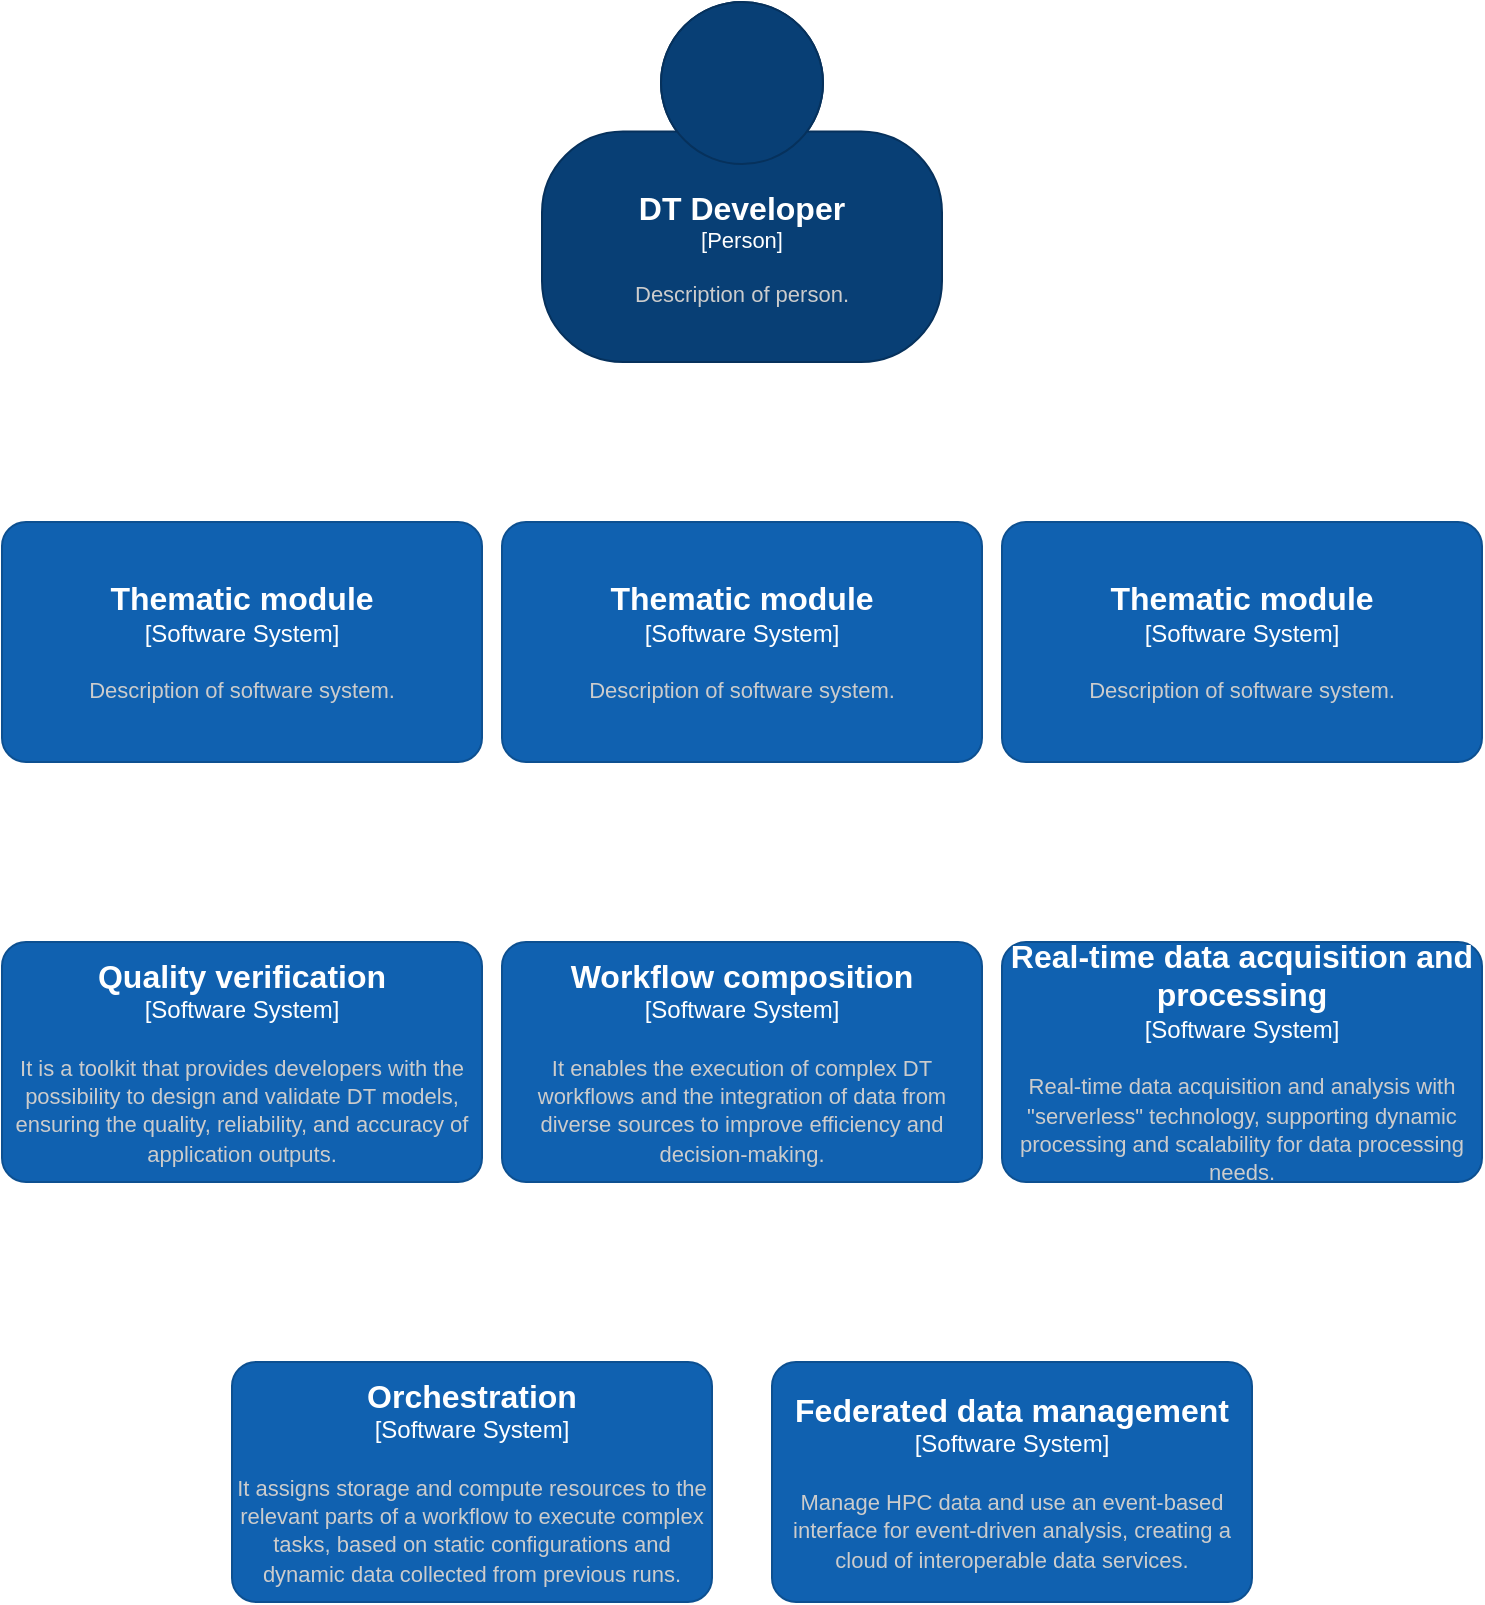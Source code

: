<mxfile pages="2">
    <diagram name="Proposal" id="mxJO1-o-9jQmz9m5Yl7F">
        <mxGraphModel dx="1031" dy="743" grid="1" gridSize="10" guides="1" tooltips="1" connect="1" arrows="1" fold="1" page="1" pageScale="1" pageWidth="850" pageHeight="1100" math="0" shadow="0">
            <root>
                <mxCell id="0"/>
                <mxCell id="1" parent="0"/>
                <object placeholders="1" c4Name="Thematic module" c4Type="Software System" c4Description="Description of software system." label="&lt;font style=&quot;font-size: 16px&quot;&gt;&lt;b&gt;%c4Name%&lt;/b&gt;&lt;/font&gt;&lt;div&gt;[%c4Type%]&lt;/div&gt;&lt;br&gt;&lt;div&gt;&lt;font style=&quot;font-size: 11px&quot;&gt;&lt;font color=&quot;#cccccc&quot;&gt;%c4Description%&lt;/font&gt;&lt;/div&gt;" id="hbLvOvz2ikI_T-p2YJwJ-1">
                    <mxCell style="rounded=1;whiteSpace=wrap;html=1;labelBackgroundColor=none;fillColor=#1061B0;fontColor=#ffffff;align=center;arcSize=10;strokeColor=#0D5091;metaEdit=1;resizable=0;points=[[0.25,0,0],[0.5,0,0],[0.75,0,0],[1,0.25,0],[1,0.5,0],[1,0.75,0],[0.75,1,0],[0.5,1,0],[0.25,1,0],[0,0.75,0],[0,0.5,0],[0,0.25,0]];" parent="1" vertex="1">
                        <mxGeometry x="55" y="280" width="240" height="120" as="geometry"/>
                    </mxCell>
                </object>
                <object placeholders="1" c4Name="Thematic module" c4Type="Software System" c4Description="Description of software system." label="&lt;font style=&quot;font-size: 16px&quot;&gt;&lt;b&gt;%c4Name%&lt;/b&gt;&lt;/font&gt;&lt;div&gt;[%c4Type%]&lt;/div&gt;&lt;br&gt;&lt;div&gt;&lt;font style=&quot;font-size: 11px&quot;&gt;&lt;font color=&quot;#cccccc&quot;&gt;%c4Description%&lt;/font&gt;&lt;/div&gt;" id="hbLvOvz2ikI_T-p2YJwJ-2">
                    <mxCell style="rounded=1;whiteSpace=wrap;html=1;labelBackgroundColor=none;fillColor=#1061B0;fontColor=#ffffff;align=center;arcSize=10;strokeColor=#0D5091;metaEdit=1;resizable=0;points=[[0.25,0,0],[0.5,0,0],[0.75,0,0],[1,0.25,0],[1,0.5,0],[1,0.75,0],[0.75,1,0],[0.5,1,0],[0.25,1,0],[0,0.75,0],[0,0.5,0],[0,0.25,0]];" parent="1" vertex="1">
                        <mxGeometry x="305" y="280" width="240" height="120" as="geometry"/>
                    </mxCell>
                </object>
                <object placeholders="1" c4Name="Thematic module" c4Type="Software System" c4Description="Description of software system." label="&lt;font style=&quot;font-size: 16px&quot;&gt;&lt;b&gt;%c4Name%&lt;/b&gt;&lt;/font&gt;&lt;div&gt;[%c4Type%]&lt;/div&gt;&lt;br&gt;&lt;div&gt;&lt;font style=&quot;font-size: 11px&quot;&gt;&lt;font color=&quot;#cccccc&quot;&gt;%c4Description%&lt;/font&gt;&lt;/div&gt;" id="hbLvOvz2ikI_T-p2YJwJ-3">
                    <mxCell style="rounded=1;whiteSpace=wrap;html=1;labelBackgroundColor=none;fillColor=#1061B0;fontColor=#ffffff;align=center;arcSize=10;strokeColor=#0D5091;metaEdit=1;resizable=0;points=[[0.25,0,0],[0.5,0,0],[0.75,0,0],[1,0.25,0],[1,0.5,0],[1,0.75,0],[0.75,1,0],[0.5,1,0],[0.25,1,0],[0,0.75,0],[0,0.5,0],[0,0.25,0]];" parent="1" vertex="1">
                        <mxGeometry x="555" y="280" width="240" height="120" as="geometry"/>
                    </mxCell>
                </object>
                <object placeholders="1" c4Name="DT Developer" c4Type="Person" c4Description="Description of person." label="&lt;font style=&quot;font-size: 16px&quot;&gt;&lt;b&gt;%c4Name%&lt;/b&gt;&lt;/font&gt;&lt;div&gt;[%c4Type%]&lt;/div&gt;&lt;br&gt;&lt;div&gt;&lt;font style=&quot;font-size: 11px&quot;&gt;&lt;font color=&quot;#cccccc&quot;&gt;%c4Description%&lt;/font&gt;&lt;/div&gt;" id="hbLvOvz2ikI_T-p2YJwJ-4">
                    <mxCell style="html=1;fontSize=11;dashed=0;whiteSpace=wrap;fillColor=#083F75;strokeColor=#06315C;fontColor=#ffffff;shape=mxgraph.c4.person2;align=center;metaEdit=1;points=[[0.5,0,0],[1,0.5,0],[1,0.75,0],[0.75,1,0],[0.5,1,0],[0.25,1,0],[0,0.75,0],[0,0.5,0]];resizable=0;" parent="1" vertex="1">
                        <mxGeometry x="325" y="20" width="200" height="180" as="geometry"/>
                    </mxCell>
                </object>
                <object placeholders="1" c4Name="Quality verification" c4Type="Software System" c4Description="It is a toolkit that provides developers with the possibility to design and validate DT models, ensuring the quality, reliability, and accuracy of application outputs." label="&lt;font style=&quot;font-size: 16px&quot;&gt;&lt;b&gt;%c4Name%&lt;/b&gt;&lt;/font&gt;&lt;div&gt;[%c4Type%]&lt;/div&gt;&lt;br&gt;&lt;div&gt;&lt;font style=&quot;font-size: 11px&quot;&gt;&lt;font color=&quot;#cccccc&quot;&gt;%c4Description%&lt;/font&gt;&lt;/div&gt;" id="hbLvOvz2ikI_T-p2YJwJ-5">
                    <mxCell style="rounded=1;whiteSpace=wrap;html=1;labelBackgroundColor=none;fillColor=#1061B0;fontColor=#ffffff;align=center;arcSize=10;strokeColor=#0D5091;metaEdit=1;resizable=0;points=[[0.25,0,0],[0.5,0,0],[0.75,0,0],[1,0.25,0],[1,0.5,0],[1,0.75,0],[0.75,1,0],[0.5,1,0],[0.25,1,0],[0,0.75,0],[0,0.5,0],[0,0.25,0]];" parent="1" vertex="1">
                        <mxGeometry x="55" y="490" width="240" height="120" as="geometry"/>
                    </mxCell>
                </object>
                <object placeholders="1" c4Name="Workflow composition" c4Type="Software System" c4Description="It enables the execution of complex DT workflows and the integration of data from diverse sources to improve efficiency and decision-making." label="&lt;font style=&quot;font-size: 16px&quot;&gt;&lt;b&gt;%c4Name%&lt;/b&gt;&lt;/font&gt;&lt;div&gt;[%c4Type%]&lt;/div&gt;&lt;br&gt;&lt;div&gt;&lt;font style=&quot;font-size: 11px&quot;&gt;&lt;font color=&quot;#cccccc&quot;&gt;%c4Description%&lt;/font&gt;&lt;/div&gt;" id="hbLvOvz2ikI_T-p2YJwJ-6">
                    <mxCell style="rounded=1;whiteSpace=wrap;html=1;labelBackgroundColor=none;fillColor=#1061B0;fontColor=#ffffff;align=center;arcSize=10;strokeColor=#0D5091;metaEdit=1;resizable=0;points=[[0.25,0,0],[0.5,0,0],[0.75,0,0],[1,0.25,0],[1,0.5,0],[1,0.75,0],[0.75,1,0],[0.5,1,0],[0.25,1,0],[0,0.75,0],[0,0.5,0],[0,0.25,0]];" parent="1" vertex="1">
                        <mxGeometry x="305" y="490" width="240" height="120" as="geometry"/>
                    </mxCell>
                </object>
                <object placeholders="1" c4Name="Real-time data acquisition and processing" c4Type="Software System" c4Description="Real-time data acquisition and analysis with &quot;serverless&quot; technology, supporting dynamic processing and scalability for data processing needs." label="&lt;font style=&quot;font-size: 16px&quot;&gt;&lt;b&gt;%c4Name%&lt;/b&gt;&lt;/font&gt;&lt;div&gt;[%c4Type%]&lt;/div&gt;&lt;br&gt;&lt;div&gt;&lt;font style=&quot;font-size: 11px&quot;&gt;&lt;font color=&quot;#cccccc&quot;&gt;%c4Description%&lt;/font&gt;&lt;/div&gt;" id="hbLvOvz2ikI_T-p2YJwJ-7">
                    <mxCell style="rounded=1;whiteSpace=wrap;html=1;labelBackgroundColor=none;fillColor=#1061B0;fontColor=#ffffff;align=center;arcSize=10;strokeColor=#0D5091;metaEdit=1;resizable=0;points=[[0.25,0,0],[0.5,0,0],[0.75,0,0],[1,0.25,0],[1,0.5,0],[1,0.75,0],[0.75,1,0],[0.5,1,0],[0.25,1,0],[0,0.75,0],[0,0.5,0],[0,0.25,0]];" parent="1" vertex="1">
                        <mxGeometry x="555" y="490" width="240" height="120" as="geometry"/>
                    </mxCell>
                </object>
                <object placeholders="1" c4Name="Orchestration" c4Type="Software System" c4Description="It assigns storage and compute resources to the relevant parts of a workflow to execute complex tasks, based on static configurations and dynamic data collected from previous runs." label="&lt;font style=&quot;font-size: 16px&quot;&gt;&lt;b&gt;%c4Name%&lt;/b&gt;&lt;/font&gt;&lt;div&gt;[%c4Type%]&lt;/div&gt;&lt;br&gt;&lt;div&gt;&lt;font style=&quot;font-size: 11px&quot;&gt;&lt;font color=&quot;#cccccc&quot;&gt;%c4Description%&lt;/font&gt;&lt;/div&gt;" id="hbLvOvz2ikI_T-p2YJwJ-8">
                    <mxCell style="rounded=1;whiteSpace=wrap;html=1;labelBackgroundColor=none;fillColor=#1061B0;fontColor=#ffffff;align=center;arcSize=10;strokeColor=#0D5091;metaEdit=1;resizable=0;points=[[0.25,0,0],[0.5,0,0],[0.75,0,0],[1,0.25,0],[1,0.5,0],[1,0.75,0],[0.75,1,0],[0.5,1,0],[0.25,1,0],[0,0.75,0],[0,0.5,0],[0,0.25,0]];" parent="1" vertex="1">
                        <mxGeometry x="170" y="700" width="240" height="120" as="geometry"/>
                    </mxCell>
                </object>
                <object placeholders="1" c4Name="Federated data management" c4Type="Software System" c4Description="Manage HPC data and use an event-based interface for event-driven analysis, creating a cloud of interoperable data services." label="&lt;font style=&quot;font-size: 16px&quot;&gt;&lt;b&gt;%c4Name%&lt;/b&gt;&lt;/font&gt;&lt;div&gt;[%c4Type%]&lt;/div&gt;&lt;br&gt;&lt;div&gt;&lt;font style=&quot;font-size: 11px&quot;&gt;&lt;font color=&quot;#cccccc&quot;&gt;%c4Description%&lt;/font&gt;&lt;/div&gt;" id="hbLvOvz2ikI_T-p2YJwJ-9">
                    <mxCell style="rounded=1;whiteSpace=wrap;html=1;labelBackgroundColor=none;fillColor=#1061B0;fontColor=#ffffff;align=center;arcSize=10;strokeColor=#0D5091;metaEdit=1;resizable=0;points=[[0.25,0,0],[0.5,0,0],[0.75,0,0],[1,0.25,0],[1,0.5,0],[1,0.75,0],[0.75,1,0],[0.5,1,0],[0.25,1,0],[0,0.75,0],[0,0.5,0],[0,0.25,0]];" parent="1" vertex="1">
                        <mxGeometry x="440" y="700" width="240" height="120" as="geometry"/>
                    </mxCell>
                </object>
            </root>
        </mxGraphModel>
    </diagram>
    <diagram id="oQgFgmrPN88YMwAy0_XD" name="System context">
        <mxGraphModel dx="1031" dy="743" grid="1" gridSize="10" guides="1" tooltips="1" connect="1" arrows="1" fold="1" page="1" pageScale="1" pageWidth="850" pageHeight="1100" math="0" shadow="0">
            <root>
                <mxCell id="0"/>
                <mxCell id="1" parent="0"/>
                <object placeholders="1" c4Name="Repository" c4Type="Software System" c4Description="Stores DT application" label="&lt;font style=&quot;font-size: 16px&quot;&gt;&lt;b&gt;%c4Name%&lt;/b&gt;&lt;/font&gt;&lt;div&gt;[%c4Type%]&lt;/div&gt;&lt;br&gt;&lt;div&gt;&lt;font style=&quot;font-size: 11px&quot;&gt;&lt;font color=&quot;#cccccc&quot;&gt;%c4Description%&lt;/font&gt;&lt;/div&gt;" id="rC5_4QgJjIePAQrwVBy_-1">
                    <mxCell style="rounded=1;whiteSpace=wrap;html=1;labelBackgroundColor=none;fillColor=#8C8496;fontColor=#ffffff;align=center;arcSize=10;strokeColor=#736782;metaEdit=1;resizable=0;points=[[0.25,0,0],[0.5,0,0],[0.75,0,0],[1,0.25,0],[1,0.5,0],[1,0.75,0],[0.75,1,0],[0.5,1,0],[0.25,1,0],[0,0.75,0],[0,0.5,0],[0,0.25,0]];" parent="1" vertex="1">
                        <mxGeometry x="160" y="110" width="240" height="120" as="geometry"/>
                    </mxCell>
                </object>
                <object placeholders="1" c4Name="Scientist" c4Type="Person" c4Description="Supports the research with domain-specific DTs. Interacts with &quot;living DTs&quot;" label="&lt;font style=&quot;font-size: 16px&quot;&gt;&lt;b&gt;%c4Name%&lt;/b&gt;&lt;/font&gt;&lt;div&gt;[%c4Type%]&lt;/div&gt;&lt;br&gt;&lt;div&gt;&lt;font style=&quot;font-size: 11px&quot;&gt;&lt;font color=&quot;#cccccc&quot;&gt;%c4Description%&lt;/font&gt;&lt;/div&gt;" id="rC5_4QgJjIePAQrwVBy_-2">
                    <mxCell style="html=1;fontSize=11;dashed=0;whiteSpace=wrap;fillColor=#083F75;strokeColor=#06315C;fontColor=#ffffff;shape=mxgraph.c4.person2;align=center;metaEdit=1;points=[[0.5,0,0],[1,0.5,0],[1,0.75,0],[0.75,1,0],[0.5,1,0],[0.25,1,0],[0,0.75,0],[0,0.5,0]];resizable=0;" parent="1" vertex="1">
                        <mxGeometry x="540" y="40" width="200" height="180" as="geometry"/>
                    </mxCell>
                </object>
                <object placeholders="1" c4Type="Relationship" c4Description="Pulls DT application" label="&lt;div style=&quot;text-align: left&quot;&gt;&lt;div style=&quot;text-align: center&quot;&gt;&lt;b&gt;%c4Description%&lt;/b&gt;&lt;/div&gt;" id="rC5_4QgJjIePAQrwVBy_-4">
                    <mxCell style="endArrow=blockThin;html=1;fontSize=10;fontColor=#404040;strokeWidth=1;endFill=1;strokeColor=#828282;elbow=vertical;metaEdit=1;endSize=14;startSize=14;jumpStyle=arc;jumpSize=16;rounded=0;edgeStyle=orthogonalEdgeStyle;exitX=0;exitY=0.75;exitDx=0;exitDy=0;exitPerimeter=0;entryX=1;entryY=0.5;entryDx=0;entryDy=0;entryPerimeter=0;curved=1;" parent="1" source="rC5_4QgJjIePAQrwVBy_-2" target="rC5_4QgJjIePAQrwVBy_-1" edge="1">
                        <mxGeometry width="240" relative="1" as="geometry">
                            <mxPoint x="300" y="420" as="sourcePoint"/>
                            <mxPoint x="540" y="420" as="targetPoint"/>
                        </mxGeometry>
                    </mxCell>
                </object>
                <object placeholders="1" c4Name="DT Apps UI" c4Type="Software System" c4Description="DTE SaaS, DT applications and UI" label="&lt;font style=&quot;font-size: 16px&quot;&gt;&lt;b&gt;%c4Name%&lt;/b&gt;&lt;/font&gt;&lt;div&gt;[%c4Type%]&lt;/div&gt;&lt;br&gt;&lt;div&gt;&lt;font style=&quot;font-size: 11px&quot;&gt;&lt;font color=&quot;#cccccc&quot;&gt;%c4Description%&lt;/font&gt;&lt;/div&gt;" id="rC5_4QgJjIePAQrwVBy_-5">
                    <mxCell style="rounded=1;whiteSpace=wrap;html=1;labelBackgroundColor=none;fillColor=#1061B0;fontColor=#ffffff;align=center;arcSize=10;strokeColor=#0D5091;metaEdit=1;resizable=0;points=[[0.25,0,0],[0.5,0,0],[0.75,0,0],[1,0.25,0],[1,0.5,0],[1,0.75,0],[0.75,1,0],[0.5,1,0],[0.25,1,0],[0,0.75,0],[0,0.5,0],[0,0.25,0]];" parent="1" vertex="1">
                        <mxGeometry x="520" y="290" width="240" height="120" as="geometry"/>
                    </mxCell>
                </object>
                <object placeholders="1" c4Type="Relationship" c4Description="Authenticates" label="&lt;div style=&quot;text-align: left&quot;&gt;&lt;div style=&quot;text-align: center&quot;&gt;&lt;b&gt;%c4Description%&lt;/b&gt;&lt;/div&gt;" id="1l4nE6oEh5LQz9xSV_Ij-3">
                    <mxCell style="endArrow=blockThin;html=1;fontSize=10;fontColor=#404040;strokeWidth=1;endFill=1;strokeColor=#828282;elbow=vertical;metaEdit=1;endSize=14;startSize=14;jumpStyle=arc;jumpSize=16;rounded=0;edgeStyle=orthogonalEdgeStyle;exitX=0.25;exitY=1;exitDx=0;exitDy=0;exitPerimeter=0;entryX=0.25;entryY=0;entryDx=0;entryDy=0;entryPerimeter=0;curved=1;" parent="1" source="rC5_4QgJjIePAQrwVBy_-2" target="rC5_4QgJjIePAQrwVBy_-5" edge="1">
                        <mxGeometry width="240" relative="1" as="geometry">
                            <mxPoint x="300" y="170" as="sourcePoint"/>
                            <mxPoint x="540" y="170" as="targetPoint"/>
                        </mxGeometry>
                    </mxCell>
                </object>
                <object placeholders="1" c4Type="Relationship" c4Description="Once deployed,&#10;access to the &quot;living DT&quot;" label="&lt;div style=&quot;text-align: left&quot;&gt;&lt;div style=&quot;text-align: center&quot;&gt;&lt;b&gt;%c4Description%&lt;/b&gt;&lt;/div&gt;" id="1l4nE6oEh5LQz9xSV_Ij-4">
                    <mxCell style="endArrow=blockThin;html=1;fontSize=10;fontColor=#404040;strokeWidth=1;endFill=1;strokeColor=#828282;elbow=vertical;metaEdit=1;endSize=14;startSize=14;jumpStyle=arc;jumpSize=16;rounded=0;edgeStyle=orthogonalEdgeStyle;exitX=0.75;exitY=1;exitDx=0;exitDy=0;exitPerimeter=0;entryX=0.75;entryY=0;entryDx=0;entryDy=0;entryPerimeter=0;curved=1;" parent="1" source="rC5_4QgJjIePAQrwVBy_-2" target="rC5_4QgJjIePAQrwVBy_-5" edge="1">
                        <mxGeometry width="240" relative="1" as="geometry">
                            <mxPoint x="300" y="170" as="sourcePoint"/>
                            <mxPoint x="540" y="170" as="targetPoint"/>
                        </mxGeometry>
                    </mxCell>
                </object>
                <object placeholders="1" c4Name="DT developer" c4Type="Person" c4Description="Defines use case-specific DT" label="&lt;font style=&quot;font-size: 16px&quot;&gt;&lt;b&gt;%c4Name%&lt;/b&gt;&lt;/font&gt;&lt;div&gt;[%c4Type%]&lt;/div&gt;&lt;br&gt;&lt;div&gt;&lt;font style=&quot;font-size: 11px&quot;&gt;&lt;font color=&quot;#cccccc&quot;&gt;%c4Description%&lt;/font&gt;&lt;/div&gt;" id="1l4nE6oEh5LQz9xSV_Ij-5">
                    <mxCell style="html=1;fontSize=11;dashed=0;whiteSpace=wrap;fillColor=#083F75;strokeColor=#06315C;fontColor=#ffffff;shape=mxgraph.c4.person2;align=center;metaEdit=1;points=[[0.5,0,0],[1,0.5,0],[1,0.75,0],[0.75,1,0],[0.5,1,0],[0.25,1,0],[0,0.75,0],[0,0.5,0]];resizable=0;" parent="1" vertex="1">
                        <mxGeometry x="170" y="430" width="200" height="180" as="geometry"/>
                    </mxCell>
                </object>
                <object placeholders="1" c4Name="DTE Platform" c4Type="Software System" c4Description="PaaS for the DT Dev,&#10;it contains a UI for the Developer" label="&lt;font style=&quot;font-size: 16px&quot;&gt;&lt;b&gt;%c4Name%&lt;/b&gt;&lt;/font&gt;&lt;div&gt;[%c4Type%]&lt;/div&gt;&lt;br&gt;&lt;div&gt;&lt;font style=&quot;font-size: 11px&quot;&gt;&lt;font color=&quot;#cccccc&quot;&gt;%c4Description%&lt;/font&gt;&lt;/div&gt;" id="1l4nE6oEh5LQz9xSV_Ij-6">
                    <mxCell style="rounded=1;whiteSpace=wrap;html=1;labelBackgroundColor=none;fillColor=#1061B0;fontColor=#ffffff;align=center;arcSize=10;strokeColor=#0D5091;metaEdit=1;resizable=0;points=[[0.25,0,0],[0.5,0,0],[0.75,0,0],[1,0.25,0],[1,0.5,0],[1,0.75,0],[0.75,1,0],[0.5,1,0],[0.25,1,0],[0,0.75,0],[0,0.5,0],[0,0.25,0]];" parent="1" vertex="1">
                        <mxGeometry x="520" y="490" width="240" height="120" as="geometry"/>
                    </mxCell>
                </object>
                <object placeholders="1" c4Type="Relationship" c4Description="Authenticates" label="&lt;div style=&quot;text-align: left&quot;&gt;&lt;div style=&quot;text-align: center&quot;&gt;&lt;b&gt;%c4Description%&lt;/b&gt;&lt;/div&gt;" id="1l4nE6oEh5LQz9xSV_Ij-7">
                    <mxCell style="endArrow=blockThin;html=1;fontSize=10;fontColor=#404040;strokeWidth=1;endFill=1;strokeColor=#828282;elbow=vertical;metaEdit=1;endSize=14;startSize=14;jumpStyle=arc;jumpSize=16;rounded=0;edgeStyle=orthogonalEdgeStyle;exitX=1;exitY=0.5;exitDx=0;exitDy=0;exitPerimeter=0;entryX=0;entryY=0.25;entryDx=0;entryDy=0;entryPerimeter=0;curved=1;" parent="1" source="1l4nE6oEh5LQz9xSV_Ij-5" target="1l4nE6oEh5LQz9xSV_Ij-6" edge="1">
                        <mxGeometry width="240" relative="1" as="geometry">
                            <mxPoint x="300" y="430" as="sourcePoint"/>
                            <mxPoint x="540" y="430" as="targetPoint"/>
                        </mxGeometry>
                    </mxCell>
                </object>
                <object placeholders="1" c4Type="Relationship" c4Description="Develope,&#10;test and build&#10;a DT application" label="&lt;div style=&quot;text-align: left&quot;&gt;&lt;div style=&quot;text-align: center&quot;&gt;&lt;b&gt;%c4Description%&lt;/b&gt;&lt;/div&gt;" id="1l4nE6oEh5LQz9xSV_Ij-8">
                    <mxCell style="endArrow=blockThin;html=1;fontSize=10;fontColor=#404040;strokeWidth=1;endFill=1;strokeColor=#828282;elbow=vertical;metaEdit=1;endSize=14;startSize=14;jumpStyle=arc;jumpSize=16;rounded=0;edgeStyle=orthogonalEdgeStyle;entryX=0;entryY=0.75;entryDx=0;entryDy=0;entryPerimeter=0;exitX=1;exitY=0.75;exitDx=0;exitDy=0;exitPerimeter=0;curved=1;" parent="1" source="1l4nE6oEh5LQz9xSV_Ij-5" target="1l4nE6oEh5LQz9xSV_Ij-6" edge="1">
                        <mxGeometry width="240" relative="1" as="geometry">
                            <mxPoint x="250" y="590" as="sourcePoint"/>
                            <mxPoint x="540" y="370" as="targetPoint"/>
                        </mxGeometry>
                    </mxCell>
                </object>
                <object placeholders="1" c4Type="Relationship" c4Description="Build DT apps" label="&lt;div style=&quot;text-align: left&quot;&gt;&lt;div style=&quot;text-align: center&quot;&gt;&lt;b&gt;%c4Description%&lt;/b&gt;&lt;/div&gt;" id="1l4nE6oEh5LQz9xSV_Ij-9">
                    <mxCell style="endArrow=blockThin;html=1;fontSize=10;fontColor=#404040;strokeWidth=1;endFill=1;strokeColor=#828282;elbow=vertical;metaEdit=1;endSize=14;startSize=14;jumpStyle=arc;jumpSize=16;rounded=0;edgeStyle=orthogonalEdgeStyle;exitX=0.25;exitY=0;exitDx=0;exitDy=0;exitPerimeter=0;entryX=0.25;entryY=1;entryDx=0;entryDy=0;entryPerimeter=0;curved=1;" parent="1" source="1l4nE6oEh5LQz9xSV_Ij-6" target="rC5_4QgJjIePAQrwVBy_-5" edge="1">
                        <mxGeometry x="0.111" width="240" relative="1" as="geometry">
                            <mxPoint x="300" y="370" as="sourcePoint"/>
                            <mxPoint x="540" y="370" as="targetPoint"/>
                            <Array as="points">
                                <mxPoint x="560" y="490"/>
                                <mxPoint x="560" y="430"/>
                                <mxPoint x="580" y="430"/>
                            </Array>
                            <mxPoint as="offset"/>
                        </mxGeometry>
                    </mxCell>
                </object>
                <object placeholders="1" c4Type="Relationship" c4Description="Access Workflow&#10;Services" label="&lt;div style=&quot;text-align: left&quot;&gt;&lt;div style=&quot;text-align: center&quot;&gt;&lt;b&gt;%c4Description%&lt;/b&gt;&lt;/div&gt;" id="1l4nE6oEh5LQz9xSV_Ij-11">
                    <mxCell style="endArrow=blockThin;html=1;fontSize=10;fontColor=#404040;strokeWidth=1;endFill=1;strokeColor=#828282;elbow=vertical;metaEdit=1;endSize=14;startSize=14;jumpStyle=arc;jumpSize=16;rounded=0;edgeStyle=orthogonalEdgeStyle;exitX=0.5;exitY=1;exitDx=0;exitDy=0;exitPerimeter=0;entryX=0.5;entryY=0;entryDx=0;entryDy=0;entryPerimeter=0;" parent="1" source="rC5_4QgJjIePAQrwVBy_-5" target="1l4nE6oEh5LQz9xSV_Ij-6" edge="1">
                        <mxGeometry width="240" relative="1" as="geometry">
                            <mxPoint x="300" y="360" as="sourcePoint"/>
                            <mxPoint x="540" y="360" as="targetPoint"/>
                        </mxGeometry>
                    </mxCell>
                </object>
                <object placeholders="1" c4Type="Relationship" c4Description="Includes thematic&#10;modules" label="&lt;div style=&quot;text-align: left&quot;&gt;&lt;div style=&quot;text-align: center&quot;&gt;&lt;b&gt;%c4Description%&lt;/b&gt;&lt;/div&gt;" id="1l4nE6oEh5LQz9xSV_Ij-12">
                    <mxCell style="endArrow=blockThin;html=1;fontSize=10;fontColor=#404040;strokeWidth=1;endFill=1;strokeColor=#828282;elbow=vertical;metaEdit=1;endSize=14;startSize=14;jumpStyle=arc;jumpSize=16;rounded=0;edgeStyle=orthogonalEdgeStyle;exitX=0.75;exitY=1;exitDx=0;exitDy=0;exitPerimeter=0;entryX=0.75;entryY=0;entryDx=0;entryDy=0;entryPerimeter=0;curved=1;" parent="1" source="rC5_4QgJjIePAQrwVBy_-5" target="1l4nE6oEh5LQz9xSV_Ij-6" edge="1">
                        <mxGeometry width="240" relative="1" as="geometry">
                            <mxPoint x="300" y="360" as="sourcePoint"/>
                            <mxPoint x="540" y="360" as="targetPoint"/>
                            <Array as="points">
                                <mxPoint x="700" y="440"/>
                                <mxPoint x="730" y="440"/>
                                <mxPoint x="730" y="460"/>
                                <mxPoint x="700" y="460"/>
                            </Array>
                            <mxPoint as="offset"/>
                        </mxGeometry>
                    </mxCell>
                </object>
                <object placeholders="1" c4Name="Infrastructure provider" c4Type="Software System" c4Description="IaaS and PaaS&#10;Manage cloud and HPC&#10;resources, including storage, data streaming, authentication and computation (e.g. CPUs, GPUs and quantum computing)" label="&lt;font style=&quot;font-size: 16px&quot;&gt;&lt;b&gt;%c4Name%&lt;/b&gt;&lt;/font&gt;&lt;div&gt;[%c4Type%]&lt;/div&gt;&lt;br&gt;&lt;div&gt;&lt;font style=&quot;font-size: 11px&quot;&gt;&lt;font color=&quot;#cccccc&quot;&gt;%c4Description%&lt;/font&gt;&lt;/div&gt;" id="1l4nE6oEh5LQz9xSV_Ij-13">
                    <mxCell style="rounded=1;whiteSpace=wrap;html=1;labelBackgroundColor=none;fillColor=#8C8496;fontColor=#ffffff;align=center;arcSize=10;strokeColor=#736782;metaEdit=1;resizable=0;points=[[0.25,0,0],[0.5,0,0],[0.75,0,0],[1,0.25,0],[1,0.5,0],[1,0.75,0],[0.75,1,0],[0.5,1,0],[0.25,1,0],[0,0.75,0],[0,0.5,0],[0,0.25,0]];" parent="1" vertex="1">
                        <mxGeometry x="520" y="710" width="240" height="120" as="geometry"/>
                    </mxCell>
                </object>
                <object placeholders="1" c4Type="Relationship" c4Description="Auth" label="&lt;div style=&quot;text-align: left&quot;&gt;&lt;div style=&quot;text-align: center&quot;&gt;&lt;b&gt;%c4Description%&lt;/b&gt;&lt;/div&gt;" id="1l4nE6oEh5LQz9xSV_Ij-14">
                    <mxCell style="endArrow=blockThin;html=1;fontSize=10;fontColor=#404040;strokeWidth=1;endFill=1;strokeColor=#828282;elbow=vertical;metaEdit=1;endSize=14;startSize=14;jumpStyle=arc;jumpSize=16;rounded=0;edgeStyle=orthogonalEdgeStyle;exitX=0.25;exitY=1;exitDx=0;exitDy=0;exitPerimeter=0;entryX=0.25;entryY=0;entryDx=0;entryDy=0;entryPerimeter=0;curved=1;" parent="1" source="1l4nE6oEh5LQz9xSV_Ij-6" target="1l4nE6oEh5LQz9xSV_Ij-13" edge="1">
                        <mxGeometry width="240" relative="1" as="geometry">
                            <mxPoint x="210" y="780" as="sourcePoint"/>
                            <mxPoint x="400" y="740" as="targetPoint"/>
                            <Array as="points">
                                <mxPoint x="530" y="610"/>
                                <mxPoint x="530" y="680"/>
                                <mxPoint x="580" y="680"/>
                            </Array>
                        </mxGeometry>
                    </mxCell>
                </object>
                <object placeholders="1" c4Type="Relationship" c4Description="Deploys and runs&#10;workflows (i.e. training)" label="&lt;div style=&quot;text-align: left&quot;&gt;&lt;div style=&quot;text-align: center&quot;&gt;&lt;b&gt;%c4Description%&lt;/b&gt;&lt;/div&gt;" id="bzaVOher3ywoKaWnelcn-1">
                    <mxCell style="endArrow=blockThin;html=1;fontSize=10;fontColor=#404040;strokeWidth=1;endFill=1;strokeColor=#828282;elbow=vertical;metaEdit=1;endSize=14;startSize=14;jumpStyle=arc;jumpSize=16;rounded=0;edgeStyle=orthogonalEdgeStyle;exitX=0.5;exitY=1;exitDx=0;exitDy=0;exitPerimeter=0;entryX=0.5;entryY=0;entryDx=0;entryDy=0;entryPerimeter=0;curved=1;" parent="1" source="1l4nE6oEh5LQz9xSV_Ij-6" target="1l4nE6oEh5LQz9xSV_Ij-13" edge="1">
                        <mxGeometry x="-0.067" width="240" relative="1" as="geometry">
                            <mxPoint x="300" y="690" as="sourcePoint"/>
                            <mxPoint x="540" y="690" as="targetPoint"/>
                            <Array as="points">
                                <mxPoint x="620" y="610"/>
                                <mxPoint x="620" y="690"/>
                                <mxPoint x="640" y="690"/>
                            </Array>
                            <mxPoint as="offset"/>
                        </mxGeometry>
                    </mxCell>
                </object>
                <object placeholders="1" c4Type="Relationship" c4Description="Deploys DT&#10;applications" label="&lt;div style=&quot;text-align: left&quot;&gt;&lt;div style=&quot;text-align: center&quot;&gt;&lt;b&gt;%c4Description%&lt;/b&gt;&lt;/div&gt;" id="bzaVOher3ywoKaWnelcn-2">
                    <mxCell style="endArrow=blockThin;html=1;fontSize=10;fontColor=#404040;strokeWidth=1;endFill=1;strokeColor=#828282;elbow=vertical;metaEdit=1;endSize=14;startSize=14;jumpStyle=arc;jumpSize=16;rounded=0;edgeStyle=orthogonalEdgeStyle;exitX=0.75;exitY=1;exitDx=0;exitDy=0;exitPerimeter=0;entryX=0.75;entryY=0;entryDx=0;entryDy=0;entryPerimeter=0;curved=1;" parent="1" source="1l4nE6oEh5LQz9xSV_Ij-6" target="1l4nE6oEh5LQz9xSV_Ij-13" edge="1">
                        <mxGeometry x="-0.167" width="240" relative="1" as="geometry">
                            <mxPoint x="300" y="690" as="sourcePoint"/>
                            <mxPoint x="540" y="690" as="targetPoint"/>
                            <Array as="points">
                                <mxPoint x="710" y="610"/>
                                <mxPoint x="710" y="690"/>
                                <mxPoint x="700" y="690"/>
                            </Array>
                            <mxPoint as="offset"/>
                        </mxGeometry>
                    </mxCell>
                </object>
                <object placeholders="1" c4Type="Relationship" c4Description="Access storage,&#10;comunication,&#10;services" label="&lt;div style=&quot;text-align: left&quot;&gt;&lt;div style=&quot;text-align: center&quot;&gt;&lt;b&gt;%c4Description%&lt;/b&gt;&lt;/div&gt;" id="bzaVOher3ywoKaWnelcn-3">
                    <mxCell style="endArrow=blockThin;html=1;fontSize=10;fontColor=#404040;strokeWidth=1;endFill=1;strokeColor=#828282;elbow=vertical;metaEdit=1;endSize=14;startSize=14;jumpStyle=arc;jumpSize=16;rounded=0;edgeStyle=orthogonalEdgeStyle;exitX=1;exitY=0.75;exitDx=0;exitDy=0;exitPerimeter=0;entryX=1;entryY=0.25;entryDx=0;entryDy=0;entryPerimeter=0;curved=1;" parent="1" source="1l4nE6oEh5LQz9xSV_Ij-6" target="1l4nE6oEh5LQz9xSV_Ij-13" edge="1">
                        <mxGeometry x="0.1" width="240" relative="1" as="geometry">
                            <mxPoint x="300" y="680" as="sourcePoint"/>
                            <mxPoint x="540" y="680" as="targetPoint"/>
                            <Array as="points">
                                <mxPoint x="790" y="580"/>
                                <mxPoint x="790" y="740"/>
                            </Array>
                            <mxPoint as="offset"/>
                        </mxGeometry>
                    </mxCell>
                </object>
                <object placeholders="1" c4Name="Edge IOT" c4Type="Software System" c4Description="Optional infrastructure for preliminary collection and processing of data from the physical twin using permanent servers and IoT networks." label="&lt;font style=&quot;font-size: 16px&quot;&gt;&lt;b&gt;%c4Name%&lt;/b&gt;&lt;/font&gt;&lt;div&gt;[%c4Type%]&lt;/div&gt;&lt;br&gt;&lt;div&gt;&lt;font style=&quot;font-size: 11px&quot;&gt;&lt;font color=&quot;#cccccc&quot;&gt;%c4Description%&lt;/font&gt;&lt;/div&gt;" id="bzaVOher3ywoKaWnelcn-4">
                    <mxCell style="rounded=1;whiteSpace=wrap;html=1;labelBackgroundColor=none;fillColor=#8C8496;fontColor=#ffffff;align=center;arcSize=10;strokeColor=#736782;metaEdit=1;resizable=0;points=[[0.25,0,0],[0.5,0,0],[0.75,0,0],[1,0.25,0],[1,0.5,0],[1,0.75,0],[0.75,1,0],[0.5,1,0],[0.25,1,0],[0,0.75,0],[0,0.5,0],[0,0.25,0]];" parent="1" vertex="1">
                        <mxGeometry x="520" y="880" width="240" height="120" as="geometry"/>
                    </mxCell>
                </object>
                <object placeholders="1" c4Type="Relationship" c4Description="Auths" label="&lt;div style=&quot;text-align: left&quot;&gt;&lt;div style=&quot;text-align: center&quot;&gt;&lt;b&gt;%c4Description%&lt;/b&gt;&lt;/div&gt;" id="bzaVOher3ywoKaWnelcn-5">
                    <mxCell style="endArrow=blockThin;html=1;fontSize=10;fontColor=#404040;strokeWidth=1;endFill=1;strokeColor=#828282;elbow=vertical;metaEdit=1;endSize=14;startSize=14;jumpStyle=arc;jumpSize=16;rounded=0;edgeStyle=orthogonalEdgeStyle;exitX=0.25;exitY=1;exitDx=0;exitDy=0;exitPerimeter=0;entryX=0.25;entryY=0;entryDx=0;entryDy=0;entryPerimeter=0;curved=1;" parent="1" source="1l4nE6oEh5LQz9xSV_Ij-13" target="bzaVOher3ywoKaWnelcn-4" edge="1">
                        <mxGeometry width="240" relative="1" as="geometry">
                            <mxPoint x="300" y="940" as="sourcePoint"/>
                            <mxPoint x="540" y="940" as="targetPoint"/>
                        </mxGeometry>
                    </mxCell>
                </object>
                <object placeholders="1" c4Type="Relationship" c4Description="Gather data" label="&lt;div style=&quot;text-align: left&quot;&gt;&lt;div style=&quot;text-align: center&quot;&gt;&lt;b&gt;%c4Description%&lt;/b&gt;&lt;/div&gt;" id="bzaVOher3ywoKaWnelcn-6">
                    <mxCell style="endArrow=blockThin;html=1;fontSize=10;fontColor=#404040;strokeWidth=1;endFill=1;strokeColor=#828282;elbow=vertical;metaEdit=1;endSize=14;startSize=14;jumpStyle=arc;jumpSize=16;rounded=0;edgeStyle=orthogonalEdgeStyle;exitX=0.75;exitY=1;exitDx=0;exitDy=0;exitPerimeter=0;entryX=0.75;entryY=0;entryDx=0;entryDy=0;entryPerimeter=0;curved=1;" parent="1" source="1l4nE6oEh5LQz9xSV_Ij-13" target="bzaVOher3ywoKaWnelcn-4" edge="1">
                        <mxGeometry width="240" relative="1" as="geometry">
                            <mxPoint x="300" y="940" as="sourcePoint"/>
                            <mxPoint x="540" y="940" as="targetPoint"/>
                        </mxGeometry>
                    </mxCell>
                </object>
                <object placeholders="1" c4Name="Real world" c4Type="Software System" c4Description="Data can be a dataset or a stream." label="&lt;font style=&quot;font-size: 16px&quot;&gt;&lt;b&gt;%c4Name%&lt;/b&gt;&lt;/font&gt;&lt;div&gt;[%c4Type%]&lt;/div&gt;&lt;br&gt;&lt;div&gt;&lt;font style=&quot;font-size: 11px&quot;&gt;&lt;font color=&quot;#cccccc&quot;&gt;%c4Description%&lt;/font&gt;&lt;/div&gt;" id="bzaVOher3ywoKaWnelcn-7">
                    <mxCell style="rounded=1;whiteSpace=wrap;html=1;labelBackgroundColor=none;fillColor=#8C8496;fontColor=#ffffff;align=center;arcSize=10;strokeColor=#736782;metaEdit=1;resizable=0;points=[[0.25,0,0],[0.5,0,0],[0.75,0,0],[1,0.25,0],[1,0.5,0],[1,0.75,0],[0.75,1,0],[0.5,1,0],[0.25,1,0],[0,0.75,0],[0,0.5,0],[0,0.25,0]];" parent="1" vertex="1">
                        <mxGeometry x="160" y="880" width="240" height="120" as="geometry"/>
                    </mxCell>
                </object>
                <object placeholders="1" c4Type="Relationship" c4Description="Gather&#10;(raw)&#10;data" label="&lt;div style=&quot;text-align: left&quot;&gt;&lt;div style=&quot;text-align: center&quot;&gt;&lt;b&gt;%c4Description%&lt;/b&gt;&lt;/div&gt;" id="bzaVOher3ywoKaWnelcn-8">
                    <mxCell style="endArrow=blockThin;html=1;fontSize=10;fontColor=#404040;strokeWidth=1;endFill=1;strokeColor=#828282;elbow=vertical;metaEdit=1;endSize=14;startSize=14;jumpStyle=arc;jumpSize=16;rounded=0;edgeStyle=orthogonalEdgeStyle;exitX=0;exitY=0.5;exitDx=0;exitDy=0;exitPerimeter=0;entryX=1;entryY=0.5;entryDx=0;entryDy=0;entryPerimeter=0;" parent="1" source="bzaVOher3ywoKaWnelcn-4" target="bzaVOher3ywoKaWnelcn-7" edge="1">
                        <mxGeometry width="240" relative="1" as="geometry">
                            <mxPoint x="300" y="810" as="sourcePoint"/>
                            <mxPoint x="540" y="810" as="targetPoint"/>
                        </mxGeometry>
                    </mxCell>
                </object>
                <object placeholders="1" c4Name="Digital Twin Engine" c4Type="SystemScopeBoundary" c4Application="Software System" label="&lt;font style=&quot;font-size: 16px&quot;&gt;&lt;b&gt;&lt;div style=&quot;text-align: left&quot;&gt;%c4Name%&lt;/div&gt;&lt;/b&gt;&lt;/font&gt;&lt;div style=&quot;text-align: left&quot;&gt;[%c4Application%]&lt;/div&gt;" id="bzaVOher3ywoKaWnelcn-10">
                    <mxCell style="rounded=1;fontSize=11;whiteSpace=wrap;html=1;dashed=1;arcSize=20;fillColor=none;strokeColor=#666666;fontColor=#333333;labelBackgroundColor=none;align=left;verticalAlign=bottom;labelBorderColor=none;spacingTop=0;spacing=10;dashPattern=8 4;metaEdit=1;rotatable=0;perimeter=rectanglePerimeter;noLabel=0;labelPadding=0;allowArrows=0;connectable=0;expand=0;recursiveResize=0;editable=1;pointerEvents=0;absoluteArcSize=1;points=[[0.25,0,0],[0.5,0,0],[0.75,0,0],[1,0.25,0],[1,0.5,0],[1,0.75,0],[0.75,1,0],[0.5,1,0],[0.25,1,0],[0,0.75,0],[0,0.5,0],[0,0.25,0]];" parent="1" vertex="1">
                        <mxGeometry x="160" y="240" width="680" height="600" as="geometry"/>
                    </mxCell>
                </object>
            </root>
        </mxGraphModel>
    </diagram>
    <diagram id="XjhzDQteyE9ePMWk_pe2" name="DTE">
        <mxGraphModel dx="2702" dy="1351" grid="1" gridSize="10" guides="1" tooltips="1" connect="1" arrows="1" fold="1" page="1" pageScale="1" pageWidth="827" pageHeight="1169" math="0" shadow="0">
            <root>
                <mxCell id="0"/>
                <mxCell id="1" parent="0"/>
                <object placeholders="1" c4Name="Scientist" c4Type="Person" c4Description="Supports their research with domain-specific DTs. Interacts with &quot;living DTs." label="&lt;font style=&quot;font-size: 16px&quot;&gt;&lt;b&gt;%c4Name%&lt;/b&gt;&lt;/font&gt;&lt;div&gt;[%c4Type%]&lt;/div&gt;&lt;br&gt;&lt;div&gt;&lt;font style=&quot;font-size: 11px&quot;&gt;&lt;font color=&quot;#cccccc&quot;&gt;%c4Description%&lt;/font&gt;&lt;/div&gt;" id="ag-keCTSZu-AHPG3-jmG-1">
                    <mxCell style="html=1;fontSize=11;dashed=0;whiteSpace=wrap;fillColor=#083F75;strokeColor=#06315C;fontColor=#ffffff;shape=mxgraph.c4.person2;align=center;metaEdit=1;points=[[0.5,0,0],[1,0.5,0],[1,0.75,0],[0.75,1,0],[0.5,1,0],[0.25,1,0],[0,0.75,0],[0,0.5,0]];resizable=0;" vertex="1" parent="1">
                        <mxGeometry x="480" y="10" width="200" height="180" as="geometry"/>
                    </mxCell>
                </object>
                <object placeholders="1" c4Name="DT Developer" c4Type="Person" c4Description="Defines use case specific DT's." label="&lt;font style=&quot;font-size: 16px&quot;&gt;&lt;b&gt;%c4Name%&lt;/b&gt;&lt;/font&gt;&lt;div&gt;[%c4Type%]&lt;/div&gt;&lt;br&gt;&lt;div&gt;&lt;font style=&quot;font-size: 11px&quot;&gt;&lt;font color=&quot;#cccccc&quot;&gt;%c4Description%&lt;/font&gt;&lt;/div&gt;" id="ag-keCTSZu-AHPG3-jmG-2">
                    <mxCell style="html=1;fontSize=11;dashed=0;whiteSpace=wrap;fillColor=#083F75;strokeColor=#06315C;fontColor=#ffffff;shape=mxgraph.c4.person2;align=center;metaEdit=1;points=[[0.5,0,0],[1,0.5,0],[1,0.75,0],[0.75,1,0],[0.5,1,0],[0.25,1,0],[0,0.75,0],[0,0.5,0]];resizable=0;" vertex="1" parent="1">
                        <mxGeometry x="90" y="360" width="200" height="180" as="geometry"/>
                    </mxCell>
                </object>
                <object placeholders="1" c4Name="DT application" c4Type="Container" c4Description="DT application + UI." label="&lt;font style=&quot;font-size: 16px&quot;&gt;&lt;b&gt;%c4Name%&lt;/b&gt;&lt;/font&gt;&lt;div&gt;[%c4Type%]&lt;/div&gt;&lt;br&gt;&lt;div&gt;&lt;font style=&quot;font-size: 11px&quot;&gt;&lt;font color=&quot;#cccccc&quot;&gt;%c4Description%&lt;/font&gt;&lt;/div&gt;" id="ag-keCTSZu-AHPG3-jmG-3">
                    <mxCell style="rounded=1;whiteSpace=wrap;html=1;labelBackgroundColor=none;fillColor=#1061B0;fontColor=#ffffff;align=center;arcSize=10;strokeColor=#0D5091;metaEdit=1;resizable=0;points=[[0.25,0,0],[0.5,0,0],[0.75,0,0],[1,0.25,0],[1,0.5,0],[1,0.75,0],[0.75,1,0],[0.5,1,0],[0.25,1,0],[0,0.75,0],[0,0.5,0],[0,0.25,0]];" vertex="1" parent="1">
                        <mxGeometry x="460" y="250" width="240" height="120" as="geometry"/>
                    </mxCell>
                </object>
                <object placeholders="1" c4Type="Relationship" c4Description="Access &quot;living DT's&quot;" label="&lt;div style=&quot;text-align: left&quot;&gt;&lt;div style=&quot;text-align: center&quot;&gt;&lt;b&gt;%c4Description%&lt;/b&gt;&lt;/div&gt;" id="ag-keCTSZu-AHPG3-jmG-5">
                    <mxCell style="endArrow=blockThin;html=1;fontSize=10;fontColor=#404040;strokeWidth=1;endFill=1;strokeColor=#828282;elbow=vertical;metaEdit=1;endSize=14;startSize=14;jumpStyle=arc;jumpSize=16;rounded=0;edgeStyle=orthogonalEdgeStyle;curved=1;exitX=0.5;exitY=1;exitDx=0;exitDy=0;exitPerimeter=0;entryX=0.5;entryY=0;entryDx=0;entryDy=0;entryPerimeter=0;" edge="1" parent="1" source="ag-keCTSZu-AHPG3-jmG-1" target="ag-keCTSZu-AHPG3-jmG-3">
                        <mxGeometry width="240" relative="1" as="geometry">
                            <mxPoint x="460" y="370" as="sourcePoint"/>
                            <mxPoint x="700" y="370" as="targetPoint"/>
                        </mxGeometry>
                    </mxCell>
                </object>
                <object placeholders="1" c4Name="Thematic modules" c4Type="Container" c4Description="Provides domain specific tools." label="&lt;font style=&quot;font-size: 16px&quot;&gt;&lt;b&gt;%c4Name%&lt;/b&gt;&lt;/font&gt;&lt;div&gt;[%c4Type%]&lt;/div&gt;&lt;br&gt;&lt;div&gt;&lt;font style=&quot;font-size: 11px&quot;&gt;&lt;font color=&quot;#cccccc&quot;&gt;%c4Description%&lt;/font&gt;&lt;/div&gt;" id="ag-keCTSZu-AHPG3-jmG-6">
                    <mxCell style="rounded=1;whiteSpace=wrap;html=1;labelBackgroundColor=none;fillColor=#1061B0;fontColor=#ffffff;align=center;arcSize=10;strokeColor=#0D5091;metaEdit=1;resizable=0;points=[[0.25,0,0],[0.5,0,0],[0.75,0,0],[1,0.25,0],[1,0.5,0],[1,0.75,0],[0.75,1,0],[0.5,1,0],[0.25,1,0],[0,0.75,0],[0,0.5,0],[0,0.25,0]];" vertex="1" parent="1">
                        <mxGeometry x="460" y="420" width="240" height="120" as="geometry"/>
                    </mxCell>
                </object>
                <object placeholders="1" c4Type="Relationship" c4Description="Build DT application" label="&lt;div style=&quot;text-align: left&quot;&gt;&lt;div style=&quot;text-align: center&quot;&gt;&lt;b&gt;%c4Description%&lt;/b&gt;&lt;/div&gt;" id="ag-keCTSZu-AHPG3-jmG-7">
                    <mxCell style="endArrow=blockThin;html=1;fontSize=10;fontColor=#404040;strokeWidth=1;endFill=1;strokeColor=#828282;elbow=vertical;metaEdit=1;endSize=14;startSize=14;jumpStyle=arc;jumpSize=16;rounded=0;edgeStyle=orthogonalEdgeStyle;curved=1;exitX=0.5;exitY=0;exitDx=0;exitDy=0;exitPerimeter=0;" edge="1" parent="1" source="ag-keCTSZu-AHPG3-jmG-6" target="ag-keCTSZu-AHPG3-jmG-3">
                        <mxGeometry width="240" relative="1" as="geometry">
                            <mxPoint x="290" y="270" as="sourcePoint"/>
                            <mxPoint x="530" y="270" as="targetPoint"/>
                        </mxGeometry>
                    </mxCell>
                </object>
                <object placeholders="1" c4Type="Relationship" c4Description="Develop DT&#10;thematic modules" label="&lt;div style=&quot;text-align: left&quot;&gt;&lt;div style=&quot;text-align: center&quot;&gt;&lt;b&gt;%c4Description%&lt;/b&gt;&lt;/div&gt;" id="ag-keCTSZu-AHPG3-jmG-8">
                    <mxCell style="endArrow=blockThin;html=1;fontSize=10;fontColor=#404040;strokeWidth=1;endFill=1;strokeColor=#828282;elbow=vertical;metaEdit=1;endSize=14;startSize=14;jumpStyle=arc;jumpSize=16;rounded=0;edgeStyle=orthogonalEdgeStyle;curved=1;exitX=1;exitY=0.75;exitDx=0;exitDy=0;exitPerimeter=0;entryX=0;entryY=0.5;entryDx=0;entryDy=0;entryPerimeter=0;" edge="1" parent="1" source="ag-keCTSZu-AHPG3-jmG-2" target="ag-keCTSZu-AHPG3-jmG-6">
                        <mxGeometry width="240" relative="1" as="geometry">
                            <mxPoint x="290" y="270" as="sourcePoint"/>
                            <mxPoint x="530" y="270" as="targetPoint"/>
                        </mxGeometry>
                    </mxCell>
                </object>
                <object placeholders="1" c4Name="Repository" c4Type="Software System" c4Description="Stores DT application." label="&lt;font style=&quot;font-size: 16px&quot;&gt;&lt;b&gt;%c4Name%&lt;/b&gt;&lt;/font&gt;&lt;div&gt;[%c4Type%]&lt;/div&gt;&lt;br&gt;&lt;div&gt;&lt;font style=&quot;font-size: 11px&quot;&gt;&lt;font color=&quot;#cccccc&quot;&gt;%c4Description%&lt;/font&gt;&lt;/div&gt;" id="ag-keCTSZu-AHPG3-jmG-9">
                    <mxCell style="rounded=1;whiteSpace=wrap;html=1;labelBackgroundColor=none;fillColor=#8C8496;fontColor=#ffffff;align=center;arcSize=10;strokeColor=#736782;metaEdit=1;resizable=0;points=[[0.25,0,0],[0.5,0,0],[0.75,0,0],[1,0.25,0],[1,0.5,0],[1,0.75,0],[0.75,1,0],[0.5,1,0],[0.25,1,0],[0,0.75,0],[0,0.5,0],[0,0.25,0]];" vertex="1" parent="1">
                        <mxGeometry x="70" y="80" width="240" height="120" as="geometry"/>
                    </mxCell>
                </object>
                <object placeholders="1" c4Type="Relationship" c4Description="Pushes/pull DT application." label="&lt;div style=&quot;text-align: left&quot;&gt;&lt;div style=&quot;text-align: center&quot;&gt;&lt;b&gt;%c4Description%&lt;/b&gt;&lt;/div&gt;" id="ag-keCTSZu-AHPG3-jmG-10">
                    <mxCell style="endArrow=blockThin;html=1;fontSize=10;fontColor=#404040;strokeWidth=1;endFill=1;strokeColor=#828282;elbow=vertical;metaEdit=1;endSize=14;startSize=14;jumpStyle=arc;jumpSize=16;rounded=0;edgeStyle=orthogonalEdgeStyle;curved=1;exitX=0.5;exitY=0;exitDx=0;exitDy=0;exitPerimeter=0;entryX=0.5;entryY=1;entryDx=0;entryDy=0;entryPerimeter=0;" edge="1" parent="1" source="ag-keCTSZu-AHPG3-jmG-2" target="ag-keCTSZu-AHPG3-jmG-9">
                        <mxGeometry width="240" relative="1" as="geometry">
                            <mxPoint x="290" y="380" as="sourcePoint"/>
                            <mxPoint x="530" y="380" as="targetPoint"/>
                        </mxGeometry>
                    </mxCell>
                </object>
                <object placeholders="1" c4Type="Relationship" c4Description="Pull DT&#10;application" label="&lt;div style=&quot;text-align: left&quot;&gt;&lt;div style=&quot;text-align: center&quot;&gt;&lt;b&gt;%c4Description%&lt;/b&gt;&lt;/div&gt;" id="ag-keCTSZu-AHPG3-jmG-11">
                    <mxCell style="endArrow=blockThin;html=1;fontSize=10;fontColor=#404040;strokeWidth=1;endFill=1;strokeColor=#828282;elbow=vertical;metaEdit=1;endSize=14;startSize=14;jumpStyle=arc;jumpSize=16;rounded=0;edgeStyle=orthogonalEdgeStyle;curved=1;exitX=0;exitY=0.75;exitDx=0;exitDy=0;exitPerimeter=0;entryX=1;entryY=0.5;entryDx=0;entryDy=0;entryPerimeter=0;" edge="1" parent="1" source="ag-keCTSZu-AHPG3-jmG-1" target="ag-keCTSZu-AHPG3-jmG-9">
                        <mxGeometry width="240" relative="1" as="geometry">
                            <mxPoint x="290" y="380" as="sourcePoint"/>
                            <mxPoint x="530" y="380" as="targetPoint"/>
                        </mxGeometry>
                    </mxCell>
                </object>
                <object placeholders="1" c4Name="Workflow tools" c4Type="Container" c4Description="Define, provide and run workflows.&#10;Provides a UI for developers." label="&lt;font style=&quot;font-size: 16px&quot;&gt;&lt;b&gt;%c4Name%&lt;/b&gt;&lt;/font&gt;&lt;div&gt;[%c4Type%]&lt;/div&gt;&lt;br&gt;&lt;div&gt;&lt;font style=&quot;font-size: 11px&quot;&gt;&lt;font color=&quot;#cccccc&quot;&gt;%c4Description%&lt;/font&gt;&lt;/div&gt;" id="ag-keCTSZu-AHPG3-jmG-12">
                    <mxCell style="rounded=1;whiteSpace=wrap;html=1;labelBackgroundColor=none;fillColor=#1061B0;fontColor=#ffffff;align=center;arcSize=10;strokeColor=#0D5091;metaEdit=1;resizable=0;points=[[0.25,0,0],[0.5,0,0],[0.75,0,0],[1,0.25,0],[1,0.5,0],[1,0.75,0],[0.75,1,0],[0.5,1,0],[0.25,1,0],[0,0.75,0],[0,0.5,0],[0,0.25,0]];" vertex="1" parent="1">
                        <mxGeometry x="460" y="610" width="240" height="120" as="geometry"/>
                    </mxCell>
                </object>
                <object placeholders="1" c4Type="Relationship" c4Description="Access workflow services" label="&lt;div style=&quot;text-align: left&quot;&gt;&lt;div style=&quot;text-align: center&quot;&gt;&lt;b&gt;%c4Description%&lt;/b&gt;&lt;/div&gt;" id="ag-keCTSZu-AHPG3-jmG-14">
                    <mxCell style="endArrow=blockThin;html=1;fontSize=10;fontColor=#404040;strokeWidth=1;endFill=1;strokeColor=#828282;elbow=vertical;metaEdit=1;endSize=14;startSize=14;jumpStyle=arc;jumpSize=16;rounded=0;edgeStyle=orthogonalEdgeStyle;curved=1;exitX=0.5;exitY=1;exitDx=0;exitDy=0;exitPerimeter=0;entryX=0.5;entryY=0;entryDx=0;entryDy=0;entryPerimeter=0;" edge="1" parent="1" source="ag-keCTSZu-AHPG3-jmG-6" target="ag-keCTSZu-AHPG3-jmG-12">
                        <mxGeometry width="240" relative="1" as="geometry">
                            <mxPoint x="290" y="610" as="sourcePoint"/>
                            <mxPoint x="530" y="610" as="targetPoint"/>
                        </mxGeometry>
                    </mxCell>
                </object>
                <object placeholders="1" c4Type="Relationship" c4Description="Develop DT application" label="&lt;div style=&quot;text-align: left&quot;&gt;&lt;div style=&quot;text-align: center&quot;&gt;&lt;b&gt;%c4Description%&lt;/b&gt;&lt;/div&gt;" id="ag-keCTSZu-AHPG3-jmG-15">
                    <mxCell style="endArrow=blockThin;html=1;fontSize=10;fontColor=#404040;strokeWidth=1;endFill=1;strokeColor=#828282;elbow=vertical;metaEdit=1;endSize=14;startSize=14;jumpStyle=arc;jumpSize=16;rounded=0;edgeStyle=orthogonalEdgeStyle;curved=1;entryX=0;entryY=0.5;entryDx=0;entryDy=0;entryPerimeter=0;" edge="1" parent="1" source="ag-keCTSZu-AHPG3-jmG-2" target="ag-keCTSZu-AHPG3-jmG-3">
                        <mxGeometry width="240" relative="1" as="geometry">
                            <mxPoint x="290" y="380" as="sourcePoint"/>
                            <mxPoint x="530" y="380" as="targetPoint"/>
                        </mxGeometry>
                    </mxCell>
                </object>
                <object placeholders="1" c4Type="Relationship" c4Description="Develop workflow and related tools" label="&lt;div style=&quot;text-align: left&quot;&gt;&lt;div style=&quot;text-align: center&quot;&gt;&lt;b&gt;%c4Description%&lt;/b&gt;&lt;/div&gt;" id="ag-keCTSZu-AHPG3-jmG-18">
                    <mxCell style="endArrow=blockThin;html=1;fontSize=10;fontColor=#404040;strokeWidth=1;endFill=1;strokeColor=#828282;elbow=vertical;metaEdit=1;endSize=14;startSize=14;jumpStyle=arc;jumpSize=16;rounded=0;edgeStyle=orthogonalEdgeStyle;curved=1;exitX=0.75;exitY=1;exitDx=0;exitDy=0;exitPerimeter=0;entryX=0;entryY=0.5;entryDx=0;entryDy=0;entryPerimeter=0;" edge="1" parent="1" source="ag-keCTSZu-AHPG3-jmG-2" target="ag-keCTSZu-AHPG3-jmG-12">
                        <mxGeometry x="0.086" y="30" width="240" relative="1" as="geometry">
                            <mxPoint x="180" y="610" as="sourcePoint"/>
                            <mxPoint x="530" y="380" as="targetPoint"/>
                            <mxPoint as="offset"/>
                        </mxGeometry>
                    </mxCell>
                </object>
                <mxCell id="ag-keCTSZu-AHPG3-jmG-24" value="" style="group" vertex="1" connectable="0" parent="1">
                    <mxGeometry x="180" y="780" width="520" height="200" as="geometry"/>
                </mxCell>
                <object placeholders="1" c4Name="ML Validation" c4Type="Container" c4Description="High level validation of trained ML models." label="&lt;font style=&quot;font-size: 16px&quot;&gt;&lt;b&gt;%c4Name%&lt;/b&gt;&lt;/font&gt;&lt;div&gt;[%c4Type%]&lt;/div&gt;&lt;br&gt;&lt;div&gt;&lt;font style=&quot;font-size: 11px&quot;&gt;&lt;font color=&quot;#cccccc&quot;&gt;%c4Description%&lt;/font&gt;&lt;/div&gt;" id="ag-keCTSZu-AHPG3-jmG-21">
                    <mxCell style="rounded=1;whiteSpace=wrap;html=1;labelBackgroundColor=none;fillColor=#1061B0;fontColor=#ffffff;align=center;arcSize=10;strokeColor=#0D5091;metaEdit=1;resizable=0;points=[[0.25,0,0],[0.5,0,0],[0.75,0,0],[1,0.25,0],[1,0.5,0],[1,0.75,0],[0.75,1,0],[0.5,1,0],[0.25,1,0],[0,0.75,0],[0,0.5,0],[0,0.25,0]];" vertex="1" parent="ag-keCTSZu-AHPG3-jmG-24">
                        <mxGeometry x="270" y="30" width="240" height="120" as="geometry"/>
                    </mxCell>
                </object>
                <object placeholders="1" c4Name="ML Monitoring" c4Type="Container" c4Description="Visualization of data." label="&lt;font style=&quot;font-size: 16px&quot;&gt;&lt;b&gt;%c4Name%&lt;/b&gt;&lt;/font&gt;&lt;div&gt;[%c4Type%]&lt;/div&gt;&lt;br&gt;&lt;div&gt;&lt;font style=&quot;font-size: 11px&quot;&gt;&lt;font color=&quot;#cccccc&quot;&gt;%c4Description%&lt;/font&gt;&lt;/div&gt;" id="ag-keCTSZu-AHPG3-jmG-22">
                    <mxCell style="rounded=1;whiteSpace=wrap;html=1;labelBackgroundColor=none;fillColor=#1061B0;fontColor=#ffffff;align=center;arcSize=10;strokeColor=#0D5091;metaEdit=1;resizable=0;points=[[0.25,0,0],[0.5,0,0],[0.75,0,0],[1,0.25,0],[1,0.5,0],[1,0.75,0],[0.75,1,0],[0.5,1,0],[0.25,1,0],[0,0.75,0],[0,0.5,0],[0,0.25,0]];" vertex="1" parent="ag-keCTSZu-AHPG3-jmG-24">
                        <mxGeometry x="10" y="30" width="240" height="120" as="geometry"/>
                    </mxCell>
                </object>
                <object placeholders="1" c4Name="DT support" c4Type="ContainerScopeBoundary" c4Application="Container" label="&lt;font style=&quot;font-size: 16px&quot;&gt;&lt;b&gt;&lt;div style=&quot;text-align: left&quot;&gt;%c4Name%&lt;/div&gt;&lt;/b&gt;&lt;/font&gt;&lt;div style=&quot;text-align: left&quot;&gt;[%c4Application%]&lt;/div&gt;" id="ag-keCTSZu-AHPG3-jmG-23">
                    <mxCell style="rounded=1;fontSize=11;whiteSpace=wrap;html=1;dashed=1;arcSize=20;fillColor=none;strokeColor=#666666;fontColor=#333333;labelBackgroundColor=none;align=left;verticalAlign=bottom;labelBorderColor=none;spacingTop=0;spacing=10;dashPattern=8 4;metaEdit=1;rotatable=0;perimeter=rectanglePerimeter;noLabel=0;labelPadding=0;allowArrows=0;connectable=0;expand=0;recursiveResize=0;editable=1;pointerEvents=0;absoluteArcSize=1;points=[[0.25,0,0],[0.5,0,0],[0.75,0,0],[1,0.25,0],[1,0.5,0],[1,0.75,0],[0.75,1,0],[0.5,1,0],[0.25,1,0],[0,0.75,0],[0,0.5,0],[0,0.25,0]];" vertex="1" parent="ag-keCTSZu-AHPG3-jmG-24">
                        <mxGeometry width="520" height="200" as="geometry"/>
                    </mxCell>
                </object>
                <mxCell id="ag-keCTSZu-AHPG3-jmG-50" value="" style="group" vertex="1" connectable="0" parent="1">
                    <mxGeometry x="-605" y="140" width="605" height="250" as="geometry"/>
                </mxCell>
                <object placeholders="1" c4Name="Storage Input" c4Type="Software System" c4Description="Description of software system." label="&lt;font style=&quot;font-size: 16px&quot;&gt;&lt;b&gt;%c4Name%&lt;/b&gt;&lt;/font&gt;&lt;div&gt;[%c4Type%]&lt;/div&gt;&lt;br&gt;&lt;div&gt;&lt;font style=&quot;font-size: 11px&quot;&gt;&lt;font color=&quot;#cccccc&quot;&gt;%c4Description%&lt;/font&gt;&lt;/div&gt;" id="ag-keCTSZu-AHPG3-jmG-38">
                    <mxCell style="rounded=1;whiteSpace=wrap;html=1;labelBackgroundColor=none;fillColor=#1061B0;fontColor=#ffffff;align=center;arcSize=10;strokeColor=#0D5091;metaEdit=1;resizable=0;points=[[0.25,0,0],[0.5,0,0],[0.75,0,0],[1,0.25,0],[1,0.5,0],[1,0.75,0],[0.75,1,0],[0.5,1,0],[0.25,1,0],[0,0.75,0],[0,0.5,0],[0,0.25,0]];" vertex="1" parent="ag-keCTSZu-AHPG3-jmG-50">
                        <mxGeometry y="130" width="240" height="120" as="geometry"/>
                    </mxCell>
                </object>
                <object placeholders="1" c4Name="OS and execution framework" c4Type="Software System" c4Description="OS and execution framework for data processing." label="&lt;font style=&quot;font-size: 16px&quot;&gt;&lt;b&gt;%c4Name%&lt;/b&gt;&lt;/font&gt;&lt;div&gt;[%c4Type%]&lt;/div&gt;&lt;br&gt;&lt;div&gt;&lt;font style=&quot;font-size: 11px&quot;&gt;&lt;font color=&quot;#cccccc&quot;&gt;%c4Description%&lt;/font&gt;&lt;/div&gt;" id="ag-keCTSZu-AHPG3-jmG-39">
                    <mxCell style="rounded=1;whiteSpace=wrap;html=1;labelBackgroundColor=none;fillColor=#1061B0;fontColor=#ffffff;align=center;arcSize=10;strokeColor=#0D5091;metaEdit=1;resizable=0;points=[[0.25,0,0],[0.5,0,0],[0.75,0,0],[1,0.25,0],[1,0.5,0],[1,0.75,0],[0.75,1,0],[0.5,1,0],[0.25,1,0],[0,0.75,0],[0,0.5,0],[0,0.25,0]];" vertex="1" parent="ag-keCTSZu-AHPG3-jmG-50">
                        <mxGeometry x="365" y="70" width="240" height="120" as="geometry"/>
                    </mxCell>
                </object>
                <object placeholders="1" c4Name="Databases" c4Type="Software System" c4Description="Databases with input data." label="&lt;font style=&quot;font-size: 16px&quot;&gt;&lt;b&gt;%c4Name%&lt;/b&gt;&lt;/font&gt;&lt;div&gt;[%c4Type%]&lt;/div&gt;&lt;br&gt;&lt;div&gt;&lt;font style=&quot;font-size: 11px&quot;&gt;&lt;font color=&quot;#cccccc&quot;&gt;%c4Description%&lt;/font&gt;&lt;/div&gt;" id="ag-keCTSZu-AHPG3-jmG-41">
                    <mxCell style="rounded=1;whiteSpace=wrap;html=1;labelBackgroundColor=none;fillColor=#1061B0;fontColor=#ffffff;align=center;arcSize=10;strokeColor=#0D5091;metaEdit=1;resizable=0;points=[[0.25,0,0],[0.5,0,0],[0.75,0,0],[1,0.25,0],[1,0.5,0],[1,0.75,0],[0.75,1,0],[0.5,1,0],[0.25,1,0],[0,0.75,0],[0,0.5,0],[0,0.25,0]];" vertex="1" parent="ag-keCTSZu-AHPG3-jmG-50">
                        <mxGeometry width="240" height="120" as="geometry"/>
                    </mxCell>
                </object>
                <object placeholders="1" c4Type="Relationship" c4Description="Get input data" label="&lt;div style=&quot;text-align: left&quot;&gt;&lt;div style=&quot;text-align: center&quot;&gt;&lt;b&gt;%c4Description%&lt;/b&gt;&lt;/div&gt;" id="ag-keCTSZu-AHPG3-jmG-43">
                    <mxCell style="endArrow=blockThin;html=1;fontSize=10;fontColor=#404040;strokeWidth=1;endFill=1;strokeColor=#828282;elbow=vertical;metaEdit=1;endSize=14;startSize=14;jumpStyle=arc;jumpSize=16;rounded=0;edgeStyle=orthogonalEdgeStyle;curved=1;exitX=1;exitY=0.5;exitDx=0;exitDy=0;exitPerimeter=0;entryX=0;entryY=0.25;entryDx=0;entryDy=0;entryPerimeter=0;" edge="1" parent="ag-keCTSZu-AHPG3-jmG-50" source="ag-keCTSZu-AHPG3-jmG-41" target="ag-keCTSZu-AHPG3-jmG-39">
                        <mxGeometry width="240" relative="1" as="geometry">
                            <mxPoint x="730" y="330" as="sourcePoint"/>
                            <mxPoint x="970" y="330" as="targetPoint"/>
                        </mxGeometry>
                    </mxCell>
                </object>
                <object placeholders="1" c4Type="Relationship" c4Description="Get input data" label="&lt;div style=&quot;text-align: left&quot;&gt;&lt;div style=&quot;text-align: center&quot;&gt;&lt;b&gt;%c4Description%&lt;/b&gt;&lt;/div&gt;" id="ag-keCTSZu-AHPG3-jmG-45">
                    <mxCell style="endArrow=blockThin;html=1;fontSize=10;fontColor=#404040;strokeWidth=1;endFill=1;strokeColor=#828282;elbow=vertical;metaEdit=1;endSize=14;startSize=14;jumpStyle=arc;jumpSize=16;rounded=0;edgeStyle=orthogonalEdgeStyle;curved=1;exitX=1;exitY=0.5;exitDx=0;exitDy=0;exitPerimeter=0;entryX=0;entryY=0.75;entryDx=0;entryDy=0;entryPerimeter=0;" edge="1" parent="ag-keCTSZu-AHPG3-jmG-50" source="ag-keCTSZu-AHPG3-jmG-38" target="ag-keCTSZu-AHPG3-jmG-39">
                        <mxGeometry width="240" relative="1" as="geometry">
                            <mxPoint x="730" y="330" as="sourcePoint"/>
                            <mxPoint x="970" y="330" as="targetPoint"/>
                        </mxGeometry>
                    </mxCell>
                </object>
                <object placeholders="1" c4Type="Relationship" c4Description="Get filtered and cleaned data" label="&lt;div style=&quot;text-align: left&quot;&gt;&lt;div style=&quot;text-align: center&quot;&gt;&lt;b&gt;%c4Description%&lt;/b&gt;&lt;/div&gt;" id="ag-keCTSZu-AHPG3-jmG-52">
                    <mxCell style="endArrow=blockThin;html=1;fontSize=10;fontColor=#404040;strokeWidth=1;endFill=1;strokeColor=#828282;elbow=vertical;metaEdit=1;endSize=14;startSize=14;jumpStyle=arc;jumpSize=16;rounded=0;edgeStyle=orthogonalEdgeStyle;curved=1;exitX=0.25;exitY=0;exitDx=0;exitDy=0;exitPerimeter=0;entryX=0.25;entryY=1;entryDx=0;entryDy=0;entryPerimeter=0;" edge="1" parent="1" source="ag-keCTSZu-AHPG3-jmG-26" target="ag-keCTSZu-AHPG3-jmG-39">
                        <mxGeometry width="240" relative="1" as="geometry">
                            <mxPoint x="-300" y="570" as="sourcePoint"/>
                            <mxPoint x="-60" y="570" as="targetPoint"/>
                        </mxGeometry>
                    </mxCell>
                </object>
                <object placeholders="1" c4Name="ML Language" c4Type="Container" c4Description="Development system for ML models." label="&lt;font style=&quot;font-size: 16px&quot;&gt;&lt;b&gt;%c4Name%&lt;/b&gt;&lt;/font&gt;&lt;div&gt;[%c4Type%]&lt;/div&gt;&lt;br&gt;&lt;div&gt;&lt;font style=&quot;font-size: 11px&quot;&gt;&lt;font color=&quot;#cccccc&quot;&gt;%c4Description%&lt;/font&gt;&lt;/div&gt;" id="ag-keCTSZu-AHPG3-jmG-25">
                    <mxCell style="rounded=1;whiteSpace=wrap;html=1;labelBackgroundColor=none;fillColor=#1061B0;fontColor=#ffffff;align=center;arcSize=10;strokeColor=#0D5091;metaEdit=1;resizable=0;points=[[0.25,0,0],[0.5,0,0],[0.75,0,0],[1,0.25,0],[1,0.5,0],[1,0.75,0],[0.75,1,0],[0.5,1,0],[0.25,1,0],[0,0.75,0],[0,0.5,0],[0,0.25,0]];" vertex="1" parent="1">
                        <mxGeometry x="-650" y="490.005" width="240" height="120" as="geometry"/>
                    </mxCell>
                </object>
                <object placeholders="1" c4Name="ML model" c4Type="Container" c4Description="Description of software system." label="&lt;font style=&quot;font-size: 16px&quot;&gt;&lt;b&gt;%c4Name%&lt;/b&gt;&lt;/font&gt;&lt;div&gt;[%c4Type%]&lt;/div&gt;&lt;br&gt;&lt;div&gt;&lt;font style=&quot;font-size: 11px&quot;&gt;&lt;font color=&quot;#cccccc&quot;&gt;%c4Description%&lt;/font&gt;&lt;/div&gt;" id="ag-keCTSZu-AHPG3-jmG-26">
                    <mxCell style="rounded=1;whiteSpace=wrap;html=1;labelBackgroundColor=none;fillColor=#1061B0;fontColor=#ffffff;align=center;arcSize=10;strokeColor=#0D5091;metaEdit=1;resizable=0;points=[[0.25,0,0],[0.5,0,0],[0.75,0,0],[1,0.25,0],[1,0.5,0],[1,0.75,0],[0.75,1,0],[0.5,1,0],[0.25,1,0],[0,0.75,0],[0,0.5,0],[0,0.25,0]];" vertex="1" parent="1">
                        <mxGeometry x="-240" y="489.997" width="240" height="120" as="geometry"/>
                    </mxCell>
                </object>
                <object placeholders="1" c4Type="Relationship" c4Description="Compilation of the ML&#10;using an specific language&#10;and related libraries" label="&lt;div style=&quot;text-align: left&quot;&gt;&lt;div style=&quot;text-align: center&quot;&gt;&lt;b&gt;%c4Description%&lt;/b&gt;&lt;/div&gt;" id="ag-keCTSZu-AHPG3-jmG-31">
                    <mxCell style="endArrow=blockThin;html=1;fontSize=10;fontColor=#404040;strokeWidth=1;endFill=1;strokeColor=#828282;elbow=vertical;metaEdit=1;endSize=14;startSize=14;jumpStyle=arc;jumpSize=16;rounded=0;edgeStyle=orthogonalEdgeStyle;curved=1;exitX=0;exitY=0.5;exitDx=0;exitDy=0;exitPerimeter=0;entryX=1;entryY=0.5;entryDx=0;entryDy=0;entryPerimeter=0;" edge="1" parent="1" source="ag-keCTSZu-AHPG3-jmG-26" target="ag-keCTSZu-AHPG3-jmG-25">
                        <mxGeometry width="240" relative="1" as="geometry">
                            <mxPoint x="300" y="990.641" as="sourcePoint"/>
                            <mxPoint x="540" y="990.641" as="targetPoint"/>
                        </mxGeometry>
                    </mxCell>
                </object>
                <object placeholders="1" c4Name="ML retrainig" c4Type="ontainer" c4Description="Retraining and data adquisition operations." label="&lt;font style=&quot;font-size: 16px&quot;&gt;&lt;b&gt;%c4Name%&lt;/b&gt;&lt;/font&gt;&lt;div&gt;[%c4Type%]&lt;/div&gt;&lt;br&gt;&lt;div&gt;&lt;font style=&quot;font-size: 11px&quot;&gt;&lt;font color=&quot;#cccccc&quot;&gt;%c4Description%&lt;/font&gt;&lt;/div&gt;" id="ag-keCTSZu-AHPG3-jmG-33">
                    <mxCell style="rounded=1;whiteSpace=wrap;html=1;labelBackgroundColor=none;fillColor=#1061B0;fontColor=#ffffff;align=center;arcSize=10;strokeColor=#0D5091;metaEdit=1;resizable=0;points=[[0.25,0,0],[0.5,0,0],[0.75,0,0],[1,0.25,0],[1,0.5,0],[1,0.75,0],[0.75,1,0],[0.5,1,0],[0.25,1,0],[0,0.75,0],[0,0.5,0],[0,0.25,0]];" vertex="1" parent="1">
                        <mxGeometry x="-650" y="809.997" width="240" height="120" as="geometry"/>
                    </mxCell>
                </object>
                <object placeholders="1" c4Type="Relationship" c4Description="Add retraining&#10;operations if needed" label="&lt;div style=&quot;text-align: left&quot;&gt;&lt;div style=&quot;text-align: center&quot;&gt;&lt;b&gt;%c4Description%&lt;/b&gt;&lt;/div&gt;" id="ag-keCTSZu-AHPG3-jmG-34">
                    <mxCell style="endArrow=blockThin;html=1;fontSize=10;fontColor=#404040;strokeWidth=1;endFill=1;strokeColor=#828282;elbow=vertical;metaEdit=1;endSize=14;startSize=14;jumpStyle=arc;jumpSize=16;rounded=0;edgeStyle=orthogonalEdgeStyle;curved=1;exitX=0.25;exitY=1;exitDx=0;exitDy=0;exitPerimeter=0;entryX=1;entryY=0.5;entryDx=0;entryDy=0;entryPerimeter=0;" edge="1" parent="1" source="ag-keCTSZu-AHPG3-jmG-26" target="ag-keCTSZu-AHPG3-jmG-33">
                        <mxGeometry x="-0.122" y="10" width="240" relative="1" as="geometry">
                            <mxPoint x="240" y="1108.205" as="sourcePoint"/>
                            <mxPoint x="220" y="1057.821" as="targetPoint"/>
                            <Array as="points">
                                <mxPoint x="-180" y="730"/>
                                <mxPoint x="-330" y="730"/>
                                <mxPoint x="-330" y="870"/>
                            </Array>
                            <mxPoint as="offset"/>
                        </mxGeometry>
                    </mxCell>
                </object>
                <object placeholders="1" c4Name="Event-based retraining" c4Type="Software System" c4Description="Operations related to even-based retraining and ML workflow related operations." label="&lt;font style=&quot;font-size: 16px&quot;&gt;&lt;b&gt;%c4Name%&lt;/b&gt;&lt;/font&gt;&lt;div&gt;[%c4Type%]&lt;/div&gt;&lt;br&gt;&lt;div&gt;&lt;font style=&quot;font-size: 11px&quot;&gt;&lt;font color=&quot;#cccccc&quot;&gt;%c4Description%&lt;/font&gt;&lt;/div&gt;" id="ag-keCTSZu-AHPG3-jmG-35">
                    <mxCell style="rounded=1;whiteSpace=wrap;html=1;labelBackgroundColor=none;fillColor=#1061B0;fontColor=#ffffff;align=center;arcSize=10;strokeColor=#0D5091;metaEdit=1;resizable=0;points=[[0.25,0,0],[0.5,0,0],[0.75,0,0],[1,0.25,0],[1,0.5,0],[1,0.75,0],[0.75,1,0],[0.5,1,0],[0.25,1,0],[0,0.75,0],[0,0.5,0],[0,0.25,0]];" vertex="1" parent="1">
                        <mxGeometry x="-650" y="630.005" width="240" height="120" as="geometry"/>
                    </mxCell>
                </object>
                <object placeholders="1" c4Type="Relationship" c4Description="Workflow and event-based retraining configuration" label="&lt;div style=&quot;text-align: left&quot;&gt;&lt;div style=&quot;text-align: center&quot;&gt;&lt;b&gt;%c4Description%&lt;/b&gt;&lt;/div&gt;" id="ag-keCTSZu-AHPG3-jmG-36">
                    <mxCell style="endArrow=blockThin;html=1;fontSize=10;fontColor=#404040;strokeWidth=1;endFill=1;strokeColor=#828282;elbow=vertical;metaEdit=1;endSize=14;startSize=14;jumpStyle=arc;jumpSize=16;rounded=0;edgeStyle=orthogonalEdgeStyle;curved=1;exitX=0.5;exitY=0;exitDx=0;exitDy=0;exitPerimeter=0;entryX=0.5;entryY=1;entryDx=0;entryDy=0;entryPerimeter=0;" edge="1" parent="1" source="ag-keCTSZu-AHPG3-jmG-33" target="ag-keCTSZu-AHPG3-jmG-35">
                        <mxGeometry width="240" relative="1" as="geometry">
                            <mxPoint x="-250" y="721.923" as="sourcePoint"/>
                            <mxPoint x="-10" y="721.923" as="targetPoint"/>
                        </mxGeometry>
                    </mxCell>
                </object>
                <object placeholders="1" c4Name="DT modelling" c4Type="SystemScopeBoundary" c4Application="Software System" label="&lt;font style=&quot;font-size: 16px&quot;&gt;&lt;b&gt;&lt;div style=&quot;text-align: left&quot;&gt;%c4Name%&lt;/div&gt;&lt;/b&gt;&lt;/font&gt;&lt;div style=&quot;text-align: left&quot;&gt;[%c4Application%]&lt;/div&gt;" id="ag-keCTSZu-AHPG3-jmG-37">
                    <mxCell style="rounded=1;fontSize=11;whiteSpace=wrap;html=1;dashed=1;arcSize=20;fillColor=none;strokeColor=#666666;fontColor=#333333;labelBackgroundColor=none;align=left;verticalAlign=bottom;labelBorderColor=none;spacingTop=0;spacing=10;dashPattern=8 4;metaEdit=1;rotatable=0;perimeter=rectanglePerimeter;noLabel=0;labelPadding=0;allowArrows=0;connectable=0;expand=0;recursiveResize=0;editable=1;pointerEvents=0;absoluteArcSize=1;points=[[0.25,0,0],[0.5,0,0],[0.75,0,0],[1,0.25,0],[1,0.5,0],[1,0.75,0],[0.75,1,0],[0.5,1,0],[0.25,1,0],[0,0.75,0],[0,0.5,0],[0,0.25,0]];" vertex="1" parent="1">
                        <mxGeometry x="-660" y="470" width="680" height="510" as="geometry"/>
                    </mxCell>
                </object>
                <object placeholders="1" c4Name="Computing GPU" c4Type="Container" c4Description="Computing GPU configuration and management process." label="&lt;font style=&quot;font-size: 16px&quot;&gt;&lt;b&gt;%c4Name%&lt;/b&gt;&lt;/font&gt;&lt;div&gt;[%c4Type%]&lt;/div&gt;&lt;br&gt;&lt;div&gt;&lt;font style=&quot;font-size: 11px&quot;&gt;&lt;font color=&quot;#cccccc&quot;&gt;%c4Description%&lt;/font&gt;&lt;/div&gt;" id="ag-keCTSZu-AHPG3-jmG-46">
                    <mxCell style="rounded=1;whiteSpace=wrap;html=1;labelBackgroundColor=none;fillColor=#1061B0;fontColor=#ffffff;align=center;arcSize=10;strokeColor=#0D5091;metaEdit=1;resizable=0;points=[[0.25,0,0],[0.5,0,0],[0.75,0,0],[1,0.25,0],[1,0.5,0],[1,0.75,0],[0.75,1,0],[0.5,1,0],[0.25,1,0],[0,0.75,0],[0,0.5,0],[0,0.25,0]];" vertex="1" parent="1">
                        <mxGeometry x="-240" y="780" width="240" height="120" as="geometry"/>
                    </mxCell>
                </object>
                <object placeholders="1" c4Type="Relationship" c4Description="GPU related process" label="&lt;div style=&quot;text-align: left&quot;&gt;&lt;div style=&quot;text-align: center&quot;&gt;&lt;b&gt;%c4Description%&lt;/b&gt;&lt;/div&gt;" id="ag-keCTSZu-AHPG3-jmG-47">
                    <mxCell style="endArrow=blockThin;html=1;fontSize=10;fontColor=#404040;strokeWidth=1;endFill=1;strokeColor=#828282;elbow=vertical;metaEdit=1;endSize=14;startSize=14;jumpStyle=arc;jumpSize=16;rounded=0;edgeStyle=orthogonalEdgeStyle;curved=1;exitX=0.75;exitY=1;exitDx=0;exitDy=0;exitPerimeter=0;entryX=0.5;entryY=0;entryDx=0;entryDy=0;entryPerimeter=0;" edge="1" parent="1" source="ag-keCTSZu-AHPG3-jmG-26" target="ag-keCTSZu-AHPG3-jmG-46">
                        <mxGeometry width="240" relative="1" as="geometry">
                            <mxPoint x="-50" y="1330" as="sourcePoint"/>
                            <mxPoint x="190" y="1330" as="targetPoint"/>
                        </mxGeometry>
                    </mxCell>
                </object>
                <object placeholders="1" c4Type="Relationship" c4Description="Model development" label="&lt;div style=&quot;text-align: left&quot;&gt;&lt;div style=&quot;text-align: center&quot;&gt;&lt;b&gt;%c4Description%&lt;/b&gt;&lt;/div&gt;" id="ag-keCTSZu-AHPG3-jmG-55">
                    <mxCell style="endArrow=blockThin;html=1;fontSize=10;fontColor=#404040;strokeWidth=1;endFill=1;strokeColor=#828282;elbow=vertical;metaEdit=1;endSize=14;startSize=14;jumpStyle=arc;jumpSize=16;rounded=0;edgeStyle=orthogonalEdgeStyle;curved=1;exitX=0;exitY=0.75;exitDx=0;exitDy=0;exitPerimeter=0;entryX=0.997;entryY=0.585;entryDx=0;entryDy=0;entryPerimeter=0;" edge="1" parent="1" source="ag-keCTSZu-AHPG3-jmG-2" target="ag-keCTSZu-AHPG3-jmG-26">
                        <mxGeometry width="240" relative="1" as="geometry">
                            <mxPoint x="-290" y="410" as="sourcePoint"/>
                            <mxPoint x="-50" y="410" as="targetPoint"/>
                        </mxGeometry>
                    </mxCell>
                </object>
                <object placeholders="1" c4Type="Relationship" c4Description="Data adquisition development&#10;and configuration" label="&lt;div style=&quot;text-align: left&quot;&gt;&lt;div style=&quot;text-align: center&quot;&gt;&lt;b&gt;%c4Description%&lt;/b&gt;&lt;/div&gt;" id="ag-keCTSZu-AHPG3-jmG-56">
                    <mxCell style="endArrow=blockThin;html=1;fontSize=10;fontColor=#404040;strokeWidth=1;endFill=1;strokeColor=#828282;elbow=vertical;metaEdit=1;endSize=14;startSize=14;jumpStyle=arc;jumpSize=16;rounded=0;edgeStyle=orthogonalEdgeStyle;curved=1;exitX=0;exitY=0.5;exitDx=0;exitDy=0;exitPerimeter=0;entryX=0.75;entryY=1;entryDx=0;entryDy=0;entryPerimeter=0;" edge="1" parent="1" source="ag-keCTSZu-AHPG3-jmG-2" target="ag-keCTSZu-AHPG3-jmG-39">
                        <mxGeometry x="-0.185" y="-30" width="240" relative="1" as="geometry">
                            <mxPoint x="-290" y="410" as="sourcePoint"/>
                            <mxPoint x="-50" y="410" as="targetPoint"/>
                            <mxPoint x="-1" as="offset"/>
                        </mxGeometry>
                    </mxCell>
                </object>
                <object placeholders="1" c4Type="Relationship" c4Description="Defines Monitoring tools and directives" label="&lt;div style=&quot;text-align: left&quot;&gt;&lt;div style=&quot;text-align: center&quot;&gt;&lt;b&gt;%c4Description%&lt;/b&gt;&lt;/div&gt;" id="ag-keCTSZu-AHPG3-jmG-57">
                    <mxCell style="endArrow=blockThin;html=1;fontSize=10;fontColor=#404040;strokeWidth=1;endFill=1;strokeColor=#828282;elbow=vertical;metaEdit=1;endSize=14;startSize=14;jumpStyle=arc;jumpSize=16;rounded=0;edgeStyle=orthogonalEdgeStyle;curved=1;exitX=0.25;exitY=1;exitDx=0;exitDy=0;exitPerimeter=0;entryX=0.5;entryY=0;entryDx=0;entryDy=0;entryPerimeter=0;" edge="1" parent="1" source="ag-keCTSZu-AHPG3-jmG-12" target="ag-keCTSZu-AHPG3-jmG-22">
                        <mxGeometry width="240" relative="1" as="geometry">
                            <mxPoint x="180" y="590" as="sourcePoint"/>
                            <mxPoint x="420" y="590" as="targetPoint"/>
                        </mxGeometry>
                    </mxCell>
                </object>
                <object placeholders="1" c4Type="Relationship" c4Description="Defines ML validation directives" label="&lt;div style=&quot;text-align: left&quot;&gt;&lt;div style=&quot;text-align: center&quot;&gt;&lt;b&gt;%c4Description%&lt;/b&gt;&lt;/div&gt;" id="ag-keCTSZu-AHPG3-jmG-59">
                    <mxCell style="endArrow=blockThin;html=1;fontSize=10;fontColor=#404040;strokeWidth=1;endFill=1;strokeColor=#828282;elbow=vertical;metaEdit=1;endSize=14;startSize=14;jumpStyle=arc;jumpSize=16;rounded=0;edgeStyle=orthogonalEdgeStyle;curved=1;exitX=0.5;exitY=1;exitDx=0;exitDy=0;exitPerimeter=0;entryX=0.5;entryY=0;entryDx=0;entryDy=0;entryPerimeter=0;" edge="1" parent="1" source="ag-keCTSZu-AHPG3-jmG-12" target="ag-keCTSZu-AHPG3-jmG-21">
                        <mxGeometry width="240" relative="1" as="geometry">
                            <mxPoint x="180" y="590" as="sourcePoint"/>
                            <mxPoint x="420" y="590" as="targetPoint"/>
                            <Array as="points">
                                <mxPoint x="580" y="740"/>
                                <mxPoint x="620" y="740"/>
                                <mxPoint x="620" y="770"/>
                                <mxPoint x="570" y="770"/>
                            </Array>
                        </mxGeometry>
                    </mxCell>
                </object>
            </root>
        </mxGraphModel>
    </diagram>
</mxfile>